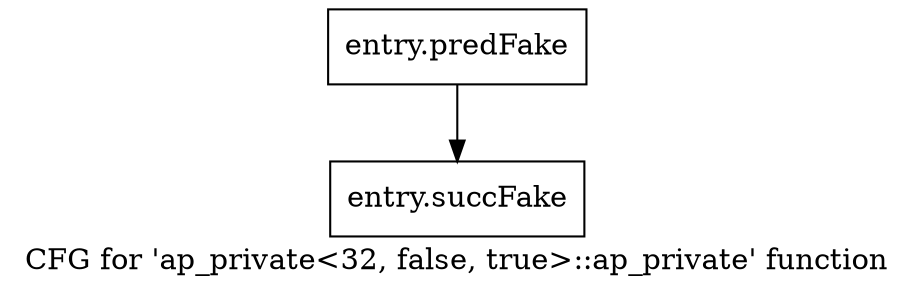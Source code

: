 digraph "CFG for 'ap_private\<32, false, true\>::ap_private' function" {
	label="CFG for 'ap_private\<32, false, true\>::ap_private' function";

	Node0x57fa9e0 [shape=record,filename="",linenumber="",label="{entry.predFake}"];
	Node0x57fa9e0 -> Node0x58595f0[ callList="" memoryops="" filename="/home/omerfaruk/tools/Xilinx/Vitis_HLS/2023.2/include/etc/ap_private.h" execusionnum="105"];
	Node0x58595f0 [shape=record,filename="/home/omerfaruk/tools/Xilinx/Vitis_HLS/2023.2/include/etc/ap_private.h",linenumber="1683",label="{entry.succFake}"];
}
